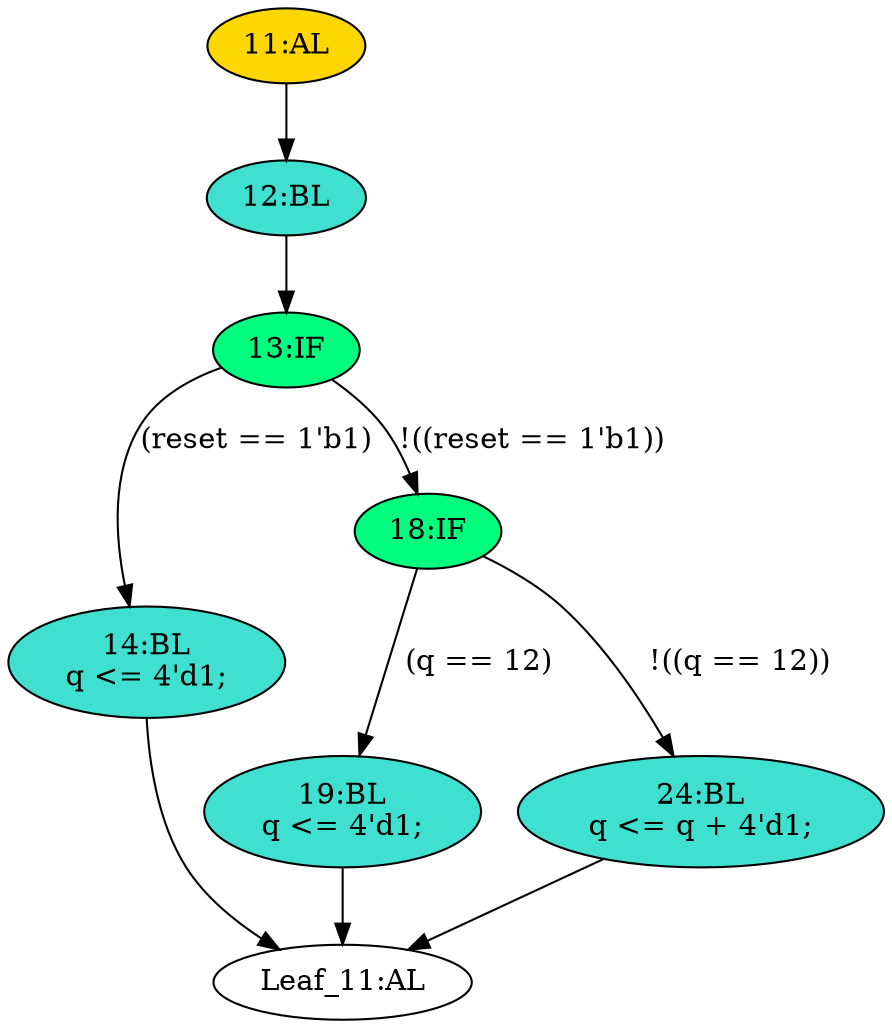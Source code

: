 strict digraph "" {
	node [label="\N"];
	"19:BL"	[ast="<pyverilog.vparser.ast.Block object at 0x7fe4daea16d0>",
		fillcolor=turquoise,
		label="19:BL
q <= 4'd1;",
		statements="[<pyverilog.vparser.ast.NonblockingSubstitution object at 0x7fe4daea1490>]",
		style=filled,
		typ=Block];
	"Leaf_11:AL"	[def_var="['q']",
		label="Leaf_11:AL"];
	"19:BL" -> "Leaf_11:AL"	[cond="[]",
		lineno=None];
	"14:BL"	[ast="<pyverilog.vparser.ast.Block object at 0x7fe4daea1850>",
		fillcolor=turquoise,
		label="14:BL
q <= 4'd1;",
		statements="[<pyverilog.vparser.ast.NonblockingSubstitution object at 0x7fe4daea1710>]",
		style=filled,
		typ=Block];
	"14:BL" -> "Leaf_11:AL"	[cond="[]",
		lineno=None];
	"13:IF"	[ast="<pyverilog.vparser.ast.IfStatement object at 0x7fe4daea1a10>",
		fillcolor=springgreen,
		label="13:IF",
		statements="[]",
		style=filled,
		typ=IfStatement];
	"13:IF" -> "14:BL"	[cond="['reset']",
		label="(reset == 1'b1)",
		lineno=13];
	"18:IF"	[ast="<pyverilog.vparser.ast.IfStatement object at 0x7fe4daea1a90>",
		fillcolor=springgreen,
		label="18:IF",
		statements="[]",
		style=filled,
		typ=IfStatement];
	"13:IF" -> "18:IF"	[cond="['reset']",
		label="!((reset == 1'b1))",
		lineno=13];
	"18:IF" -> "19:BL"	[cond="['q']",
		label="(q == 12)",
		lineno=18];
	"24:BL"	[ast="<pyverilog.vparser.ast.Block object at 0x7fe4daea1ad0>",
		fillcolor=turquoise,
		label="24:BL
q <= q + 4'd1;",
		statements="[<pyverilog.vparser.ast.NonblockingSubstitution object at 0x7fe4daea1b10>]",
		style=filled,
		typ=Block];
	"18:IF" -> "24:BL"	[cond="['q']",
		label="!((q == 12))",
		lineno=18];
	"12:BL"	[ast="<pyverilog.vparser.ast.Block object at 0x7fe4daea19d0>",
		fillcolor=turquoise,
		label="12:BL",
		statements="[]",
		style=filled,
		typ=Block];
	"12:BL" -> "13:IF"	[cond="[]",
		lineno=None];
	"11:AL"	[ast="<pyverilog.vparser.ast.Always object at 0x7fe4daea1890>",
		clk_sens=True,
		fillcolor=gold,
		label="11:AL",
		sens="['clk']",
		statements="[]",
		style=filled,
		typ=Always,
		use_var="['reset', 'q']"];
	"11:AL" -> "12:BL"	[cond="[]",
		lineno=None];
	"24:BL" -> "Leaf_11:AL"	[cond="[]",
		lineno=None];
}
